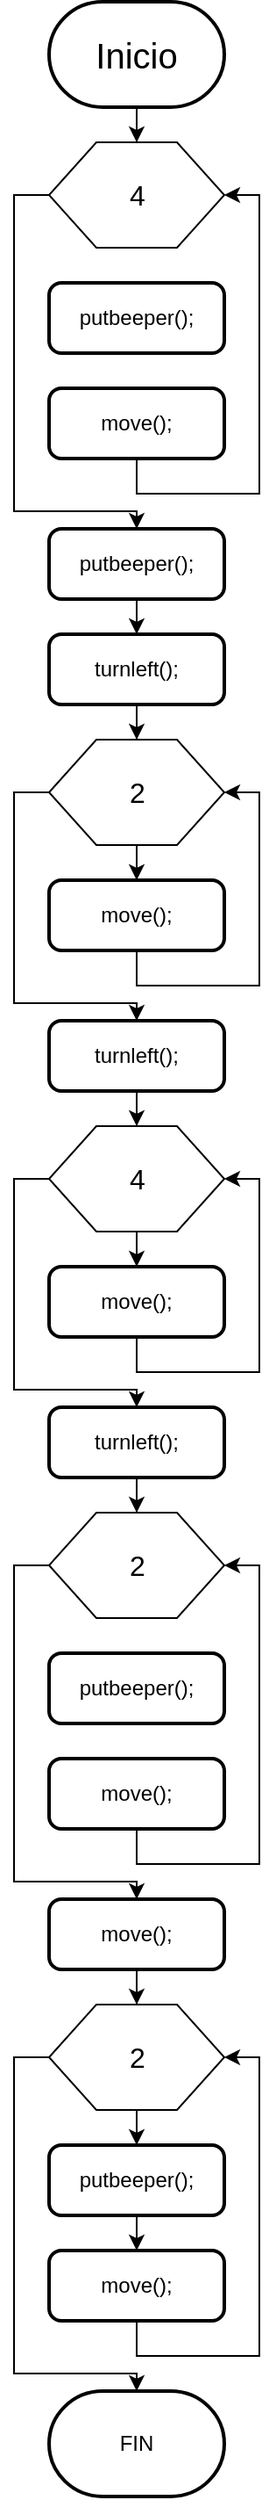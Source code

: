 <mxfile version="22.0.4" type="github">
  <diagram name="Página-1" id="V0E5Hjxn2kqONIKEsuwN">
    <mxGraphModel dx="880" dy="484" grid="1" gridSize="10" guides="1" tooltips="1" connect="1" arrows="1" fold="1" page="1" pageScale="1" pageWidth="827" pageHeight="1169" math="0" shadow="0">
      <root>
        <mxCell id="0" />
        <mxCell id="1" parent="0" />
        <mxCell id="7Z-id_Be0-Z_lfdTctTM-1" style="edgeStyle=orthogonalEdgeStyle;rounded=0;orthogonalLoop=1;jettySize=auto;html=1;exitX=0.5;exitY=1;exitDx=0;exitDy=0;exitPerimeter=0;" edge="1" parent="1" source="7Z-id_Be0-Z_lfdTctTM-2" target="7Z-id_Be0-Z_lfdTctTM-5">
          <mxGeometry relative="1" as="geometry" />
        </mxCell>
        <mxCell id="7Z-id_Be0-Z_lfdTctTM-2" value="Inicio" style="strokeWidth=2;html=1;shape=mxgraph.flowchart.terminator;whiteSpace=wrap;fontSize=20;" vertex="1" parent="1">
          <mxGeometry x="340" y="80" width="100" height="60" as="geometry" />
        </mxCell>
        <mxCell id="7Z-id_Be0-Z_lfdTctTM-38" style="edgeStyle=orthogonalEdgeStyle;rounded=0;orthogonalLoop=1;jettySize=auto;html=1;exitX=0;exitY=0.5;exitDx=0;exitDy=0;entryX=0.5;entryY=0;entryDx=0;entryDy=0;" edge="1" parent="1" source="7Z-id_Be0-Z_lfdTctTM-5" target="7Z-id_Be0-Z_lfdTctTM-31">
          <mxGeometry relative="1" as="geometry">
            <Array as="points">
              <mxPoint x="320" y="190" />
              <mxPoint x="320" y="370" />
              <mxPoint x="390" y="370" />
            </Array>
          </mxGeometry>
        </mxCell>
        <mxCell id="7Z-id_Be0-Z_lfdTctTM-5" value="4" style="verticalLabelPosition=middle;verticalAlign=middle;html=1;shape=hexagon;perimeter=hexagonPerimeter2;arcSize=6;size=0.27;labelPosition=center;align=center;fontSize=16;" vertex="1" parent="1">
          <mxGeometry x="340" y="160" width="100" height="60" as="geometry" />
        </mxCell>
        <mxCell id="7Z-id_Be0-Z_lfdTctTM-30" style="edgeStyle=orthogonalEdgeStyle;rounded=0;orthogonalLoop=1;jettySize=auto;html=1;exitX=0.5;exitY=1;exitDx=0;exitDy=0;entryX=1;entryY=0.5;entryDx=0;entryDy=0;" edge="1" parent="1" source="7Z-id_Be0-Z_lfdTctTM-7" target="7Z-id_Be0-Z_lfdTctTM-5">
          <mxGeometry relative="1" as="geometry">
            <Array as="points">
              <mxPoint x="390" y="360" />
              <mxPoint x="460" y="360" />
              <mxPoint x="460" y="190" />
            </Array>
          </mxGeometry>
        </mxCell>
        <mxCell id="7Z-id_Be0-Z_lfdTctTM-7" value="move();" style="rounded=1;whiteSpace=wrap;html=1;absoluteArcSize=1;arcSize=14;strokeWidth=2;" vertex="1" parent="1">
          <mxGeometry x="340" y="300" width="100" height="40" as="geometry" />
        </mxCell>
        <mxCell id="7Z-id_Be0-Z_lfdTctTM-29" value="putbeeper();" style="rounded=1;whiteSpace=wrap;html=1;absoluteArcSize=1;arcSize=14;strokeWidth=2;" vertex="1" parent="1">
          <mxGeometry x="340" y="240" width="100" height="40" as="geometry" />
        </mxCell>
        <mxCell id="7Z-id_Be0-Z_lfdTctTM-39" style="edgeStyle=orthogonalEdgeStyle;rounded=0;orthogonalLoop=1;jettySize=auto;html=1;exitX=0.5;exitY=1;exitDx=0;exitDy=0;entryX=0.5;entryY=0;entryDx=0;entryDy=0;" edge="1" parent="1" source="7Z-id_Be0-Z_lfdTctTM-31" target="7Z-id_Be0-Z_lfdTctTM-32">
          <mxGeometry relative="1" as="geometry" />
        </mxCell>
        <mxCell id="7Z-id_Be0-Z_lfdTctTM-31" value="putbeeper();" style="rounded=1;whiteSpace=wrap;html=1;absoluteArcSize=1;arcSize=14;strokeWidth=2;" vertex="1" parent="1">
          <mxGeometry x="340" y="380" width="100" height="40" as="geometry" />
        </mxCell>
        <mxCell id="7Z-id_Be0-Z_lfdTctTM-40" style="edgeStyle=orthogonalEdgeStyle;rounded=0;orthogonalLoop=1;jettySize=auto;html=1;exitX=0.5;exitY=1;exitDx=0;exitDy=0;" edge="1" parent="1" source="7Z-id_Be0-Z_lfdTctTM-32" target="7Z-id_Be0-Z_lfdTctTM-35">
          <mxGeometry relative="1" as="geometry" />
        </mxCell>
        <mxCell id="7Z-id_Be0-Z_lfdTctTM-32" value="turnleft();" style="rounded=1;whiteSpace=wrap;html=1;absoluteArcSize=1;arcSize=14;strokeWidth=2;" vertex="1" parent="1">
          <mxGeometry x="340" y="440" width="100" height="40" as="geometry" />
        </mxCell>
        <mxCell id="7Z-id_Be0-Z_lfdTctTM-33" style="edgeStyle=orthogonalEdgeStyle;rounded=0;orthogonalLoop=1;jettySize=auto;html=1;exitX=0.5;exitY=1;exitDx=0;exitDy=0;" edge="1" parent="1" source="7Z-id_Be0-Z_lfdTctTM-35" target="7Z-id_Be0-Z_lfdTctTM-37">
          <mxGeometry relative="1" as="geometry" />
        </mxCell>
        <mxCell id="7Z-id_Be0-Z_lfdTctTM-47" style="edgeStyle=orthogonalEdgeStyle;rounded=0;orthogonalLoop=1;jettySize=auto;html=1;exitX=0;exitY=0.5;exitDx=0;exitDy=0;entryX=0.5;entryY=0;entryDx=0;entryDy=0;" edge="1" parent="1" source="7Z-id_Be0-Z_lfdTctTM-35" target="7Z-id_Be0-Z_lfdTctTM-41">
          <mxGeometry relative="1" as="geometry">
            <Array as="points">
              <mxPoint x="320" y="530" />
              <mxPoint x="320" y="650" />
              <mxPoint x="390" y="650" />
            </Array>
          </mxGeometry>
        </mxCell>
        <mxCell id="7Z-id_Be0-Z_lfdTctTM-35" value="2" style="verticalLabelPosition=middle;verticalAlign=middle;html=1;shape=hexagon;perimeter=hexagonPerimeter2;arcSize=6;size=0.27;labelPosition=center;align=center;fontSize=16;" vertex="1" parent="1">
          <mxGeometry x="340" y="500" width="100" height="60" as="geometry" />
        </mxCell>
        <mxCell id="7Z-id_Be0-Z_lfdTctTM-36" style="edgeStyle=orthogonalEdgeStyle;rounded=0;orthogonalLoop=1;jettySize=auto;html=1;exitX=0.5;exitY=1;exitDx=0;exitDy=0;entryX=1;entryY=0.5;entryDx=0;entryDy=0;" edge="1" parent="1" source="7Z-id_Be0-Z_lfdTctTM-37" target="7Z-id_Be0-Z_lfdTctTM-35">
          <mxGeometry relative="1" as="geometry">
            <Array as="points">
              <mxPoint x="390" y="640" />
              <mxPoint x="460" y="640" />
              <mxPoint x="460" y="530" />
            </Array>
          </mxGeometry>
        </mxCell>
        <mxCell id="7Z-id_Be0-Z_lfdTctTM-37" value="move();" style="rounded=1;whiteSpace=wrap;html=1;absoluteArcSize=1;arcSize=14;strokeWidth=2;" vertex="1" parent="1">
          <mxGeometry x="340" y="580" width="100" height="40" as="geometry" />
        </mxCell>
        <mxCell id="7Z-id_Be0-Z_lfdTctTM-46" style="edgeStyle=orthogonalEdgeStyle;rounded=0;orthogonalLoop=1;jettySize=auto;html=1;exitX=0.5;exitY=1;exitDx=0;exitDy=0;" edge="1" parent="1" source="7Z-id_Be0-Z_lfdTctTM-41" target="7Z-id_Be0-Z_lfdTctTM-43">
          <mxGeometry relative="1" as="geometry" />
        </mxCell>
        <mxCell id="7Z-id_Be0-Z_lfdTctTM-41" value="turnleft();" style="rounded=1;whiteSpace=wrap;html=1;absoluteArcSize=1;arcSize=14;strokeWidth=2;" vertex="1" parent="1">
          <mxGeometry x="340" y="660" width="100" height="40" as="geometry" />
        </mxCell>
        <mxCell id="7Z-id_Be0-Z_lfdTctTM-42" style="edgeStyle=orthogonalEdgeStyle;rounded=0;orthogonalLoop=1;jettySize=auto;html=1;exitX=0.5;exitY=1;exitDx=0;exitDy=0;" edge="1" parent="1" source="7Z-id_Be0-Z_lfdTctTM-43" target="7Z-id_Be0-Z_lfdTctTM-45">
          <mxGeometry relative="1" as="geometry" />
        </mxCell>
        <mxCell id="7Z-id_Be0-Z_lfdTctTM-54" style="edgeStyle=orthogonalEdgeStyle;rounded=0;orthogonalLoop=1;jettySize=auto;html=1;exitX=0;exitY=0.5;exitDx=0;exitDy=0;" edge="1" parent="1" source="7Z-id_Be0-Z_lfdTctTM-43" target="7Z-id_Be0-Z_lfdTctTM-48">
          <mxGeometry relative="1" as="geometry">
            <Array as="points">
              <mxPoint x="320" y="750" />
              <mxPoint x="320" y="870" />
              <mxPoint x="390" y="870" />
            </Array>
          </mxGeometry>
        </mxCell>
        <mxCell id="7Z-id_Be0-Z_lfdTctTM-43" value="4" style="verticalLabelPosition=middle;verticalAlign=middle;html=1;shape=hexagon;perimeter=hexagonPerimeter2;arcSize=6;size=0.27;labelPosition=center;align=center;fontSize=16;" vertex="1" parent="1">
          <mxGeometry x="340" y="720" width="100" height="60" as="geometry" />
        </mxCell>
        <mxCell id="7Z-id_Be0-Z_lfdTctTM-44" style="edgeStyle=orthogonalEdgeStyle;rounded=0;orthogonalLoop=1;jettySize=auto;html=1;exitX=0.5;exitY=1;exitDx=0;exitDy=0;entryX=1;entryY=0.5;entryDx=0;entryDy=0;" edge="1" parent="1" source="7Z-id_Be0-Z_lfdTctTM-45" target="7Z-id_Be0-Z_lfdTctTM-43">
          <mxGeometry relative="1" as="geometry">
            <Array as="points">
              <mxPoint x="390" y="860" />
              <mxPoint x="460" y="860" />
              <mxPoint x="460" y="750" />
            </Array>
          </mxGeometry>
        </mxCell>
        <mxCell id="7Z-id_Be0-Z_lfdTctTM-45" value="move();" style="rounded=1;whiteSpace=wrap;html=1;absoluteArcSize=1;arcSize=14;strokeWidth=2;" vertex="1" parent="1">
          <mxGeometry x="340" y="800" width="100" height="40" as="geometry" />
        </mxCell>
        <mxCell id="7Z-id_Be0-Z_lfdTctTM-55" style="edgeStyle=orthogonalEdgeStyle;rounded=0;orthogonalLoop=1;jettySize=auto;html=1;exitX=0.5;exitY=1;exitDx=0;exitDy=0;" edge="1" parent="1" source="7Z-id_Be0-Z_lfdTctTM-48" target="7Z-id_Be0-Z_lfdTctTM-50">
          <mxGeometry relative="1" as="geometry" />
        </mxCell>
        <mxCell id="7Z-id_Be0-Z_lfdTctTM-48" value="turnleft();" style="rounded=1;whiteSpace=wrap;html=1;absoluteArcSize=1;arcSize=14;strokeWidth=2;" vertex="1" parent="1">
          <mxGeometry x="340" y="880" width="100" height="40" as="geometry" />
        </mxCell>
        <mxCell id="7Z-id_Be0-Z_lfdTctTM-64" style="edgeStyle=orthogonalEdgeStyle;rounded=0;orthogonalLoop=1;jettySize=auto;html=1;exitX=0;exitY=0.5;exitDx=0;exitDy=0;" edge="1" parent="1" source="7Z-id_Be0-Z_lfdTctTM-50" target="7Z-id_Be0-Z_lfdTctTM-57">
          <mxGeometry relative="1" as="geometry">
            <Array as="points">
              <mxPoint x="320" y="970" />
              <mxPoint x="320" y="1150" />
              <mxPoint x="390" y="1150" />
            </Array>
          </mxGeometry>
        </mxCell>
        <mxCell id="7Z-id_Be0-Z_lfdTctTM-50" value="2" style="verticalLabelPosition=middle;verticalAlign=middle;html=1;shape=hexagon;perimeter=hexagonPerimeter2;arcSize=6;size=0.27;labelPosition=center;align=center;fontSize=16;" vertex="1" parent="1">
          <mxGeometry x="340" y="940" width="100" height="60" as="geometry" />
        </mxCell>
        <mxCell id="7Z-id_Be0-Z_lfdTctTM-51" style="edgeStyle=orthogonalEdgeStyle;rounded=0;orthogonalLoop=1;jettySize=auto;html=1;exitX=0.5;exitY=1;exitDx=0;exitDy=0;entryX=1;entryY=0.5;entryDx=0;entryDy=0;" edge="1" parent="1" source="7Z-id_Be0-Z_lfdTctTM-52" target="7Z-id_Be0-Z_lfdTctTM-50">
          <mxGeometry relative="1" as="geometry">
            <Array as="points">
              <mxPoint x="390" y="1140" />
              <mxPoint x="460" y="1140" />
              <mxPoint x="460" y="970" />
            </Array>
          </mxGeometry>
        </mxCell>
        <mxCell id="7Z-id_Be0-Z_lfdTctTM-52" value="move();" style="rounded=1;whiteSpace=wrap;html=1;absoluteArcSize=1;arcSize=14;strokeWidth=2;" vertex="1" parent="1">
          <mxGeometry x="340" y="1080" width="100" height="40" as="geometry" />
        </mxCell>
        <mxCell id="7Z-id_Be0-Z_lfdTctTM-53" value="putbeeper();" style="rounded=1;whiteSpace=wrap;html=1;absoluteArcSize=1;arcSize=14;strokeWidth=2;" vertex="1" parent="1">
          <mxGeometry x="340" y="1020" width="100" height="40" as="geometry" />
        </mxCell>
        <mxCell id="7Z-id_Be0-Z_lfdTctTM-56" style="edgeStyle=orthogonalEdgeStyle;rounded=0;orthogonalLoop=1;jettySize=auto;html=1;exitX=0.5;exitY=1;exitDx=0;exitDy=0;" edge="1" parent="1" source="7Z-id_Be0-Z_lfdTctTM-57" target="7Z-id_Be0-Z_lfdTctTM-58">
          <mxGeometry relative="1" as="geometry" />
        </mxCell>
        <mxCell id="7Z-id_Be0-Z_lfdTctTM-57" value="move();" style="rounded=1;whiteSpace=wrap;html=1;absoluteArcSize=1;arcSize=14;strokeWidth=2;" vertex="1" parent="1">
          <mxGeometry x="340" y="1160" width="100" height="40" as="geometry" />
        </mxCell>
        <mxCell id="7Z-id_Be0-Z_lfdTctTM-62" style="edgeStyle=orthogonalEdgeStyle;rounded=0;orthogonalLoop=1;jettySize=auto;html=1;exitX=0.5;exitY=1;exitDx=0;exitDy=0;entryX=0.5;entryY=0;entryDx=0;entryDy=0;" edge="1" parent="1" source="7Z-id_Be0-Z_lfdTctTM-58" target="7Z-id_Be0-Z_lfdTctTM-61">
          <mxGeometry relative="1" as="geometry" />
        </mxCell>
        <mxCell id="7Z-id_Be0-Z_lfdTctTM-66" style="edgeStyle=orthogonalEdgeStyle;rounded=0;orthogonalLoop=1;jettySize=auto;html=1;exitX=0;exitY=0.5;exitDx=0;exitDy=0;" edge="1" parent="1" source="7Z-id_Be0-Z_lfdTctTM-58" target="7Z-id_Be0-Z_lfdTctTM-65">
          <mxGeometry relative="1" as="geometry">
            <Array as="points">
              <mxPoint x="320" y="1250" />
              <mxPoint x="320" y="1430" />
              <mxPoint x="390" y="1430" />
            </Array>
          </mxGeometry>
        </mxCell>
        <mxCell id="7Z-id_Be0-Z_lfdTctTM-58" value="2" style="verticalLabelPosition=middle;verticalAlign=middle;html=1;shape=hexagon;perimeter=hexagonPerimeter2;arcSize=6;size=0.27;labelPosition=center;align=center;fontSize=16;" vertex="1" parent="1">
          <mxGeometry x="340" y="1220" width="100" height="60" as="geometry" />
        </mxCell>
        <mxCell id="7Z-id_Be0-Z_lfdTctTM-59" style="edgeStyle=orthogonalEdgeStyle;rounded=0;orthogonalLoop=1;jettySize=auto;html=1;exitX=0.5;exitY=1;exitDx=0;exitDy=0;entryX=1;entryY=0.5;entryDx=0;entryDy=0;" edge="1" parent="1" source="7Z-id_Be0-Z_lfdTctTM-60" target="7Z-id_Be0-Z_lfdTctTM-58">
          <mxGeometry relative="1" as="geometry">
            <Array as="points">
              <mxPoint x="390" y="1420" />
              <mxPoint x="460" y="1420" />
              <mxPoint x="460" y="1250" />
            </Array>
          </mxGeometry>
        </mxCell>
        <mxCell id="7Z-id_Be0-Z_lfdTctTM-60" value="move();" style="rounded=1;whiteSpace=wrap;html=1;absoluteArcSize=1;arcSize=14;strokeWidth=2;" vertex="1" parent="1">
          <mxGeometry x="340" y="1360" width="100" height="40" as="geometry" />
        </mxCell>
        <mxCell id="7Z-id_Be0-Z_lfdTctTM-63" style="edgeStyle=orthogonalEdgeStyle;rounded=0;orthogonalLoop=1;jettySize=auto;html=1;exitX=0.5;exitY=1;exitDx=0;exitDy=0;" edge="1" parent="1" source="7Z-id_Be0-Z_lfdTctTM-61" target="7Z-id_Be0-Z_lfdTctTM-60">
          <mxGeometry relative="1" as="geometry" />
        </mxCell>
        <mxCell id="7Z-id_Be0-Z_lfdTctTM-61" value="putbeeper();" style="rounded=1;whiteSpace=wrap;html=1;absoluteArcSize=1;arcSize=14;strokeWidth=2;" vertex="1" parent="1">
          <mxGeometry x="340" y="1300" width="100" height="40" as="geometry" />
        </mxCell>
        <mxCell id="7Z-id_Be0-Z_lfdTctTM-65" value="FIN" style="strokeWidth=2;html=1;shape=mxgraph.flowchart.terminator;whiteSpace=wrap;" vertex="1" parent="1">
          <mxGeometry x="340" y="1440" width="100" height="60" as="geometry" />
        </mxCell>
      </root>
    </mxGraphModel>
  </diagram>
</mxfile>
